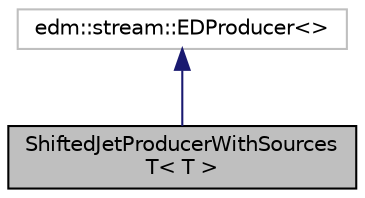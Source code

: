 digraph "ShiftedJetProducerWithSourcesT&lt; T &gt;"
{
 // LATEX_PDF_SIZE
  edge [fontname="Helvetica",fontsize="10",labelfontname="Helvetica",labelfontsize="10"];
  node [fontname="Helvetica",fontsize="10",shape=record];
  Node1 [label="ShiftedJetProducerWithSources\lT\< T \>",height=0.2,width=0.4,color="black", fillcolor="grey75", style="filled", fontcolor="black",tooltip=" "];
  Node2 -> Node1 [dir="back",color="midnightblue",fontsize="10",style="solid",fontname="Helvetica"];
  Node2 [label="edm::stream::EDProducer\<\>",height=0.2,width=0.4,color="grey75", fillcolor="white", style="filled",tooltip=" "];
}
